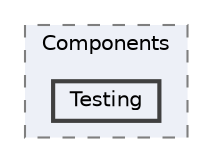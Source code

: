 digraph "UI/Components/Testing"
{
 // LATEX_PDF_SIZE
  bgcolor="transparent";
  edge [fontname=Helvetica,fontsize=10,labelfontname=Helvetica,labelfontsize=10];
  node [fontname=Helvetica,fontsize=10,shape=box,height=0.2,width=0.4];
  compound=true
  subgraph clusterdir_de261c85cb9b9ff9d3563e4f7cfc6934 {
    graph [ bgcolor="#edf0f7", pencolor="grey50", label="Components", fontname=Helvetica,fontsize=10 style="filled,dashed", URL="dir_de261c85cb9b9ff9d3563e4f7cfc6934.html",tooltip=""]
  dir_07ee6f8e27d6ece3cf0ca89f18a68dd2 [label="Testing", fillcolor="#edf0f7", color="grey25", style="filled,bold", URL="dir_07ee6f8e27d6ece3cf0ca89f18a68dd2.html",tooltip=""];
  }
}
